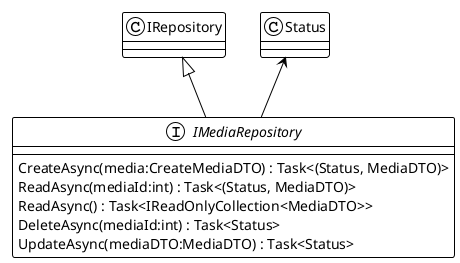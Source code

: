 @startuml
!theme plain
interface IMediaRepository {
    CreateAsync(media:CreateMediaDTO) : Task<(Status, MediaDTO)>
    ReadAsync(mediaId:int) : Task<(Status, MediaDTO)>
    ReadAsync() : Task<IReadOnlyCollection<MediaDTO>>
    DeleteAsync(mediaId:int) : Task<Status>
    UpdateAsync(mediaDTO:MediaDTO) : Task<Status>
}
IRepository <|-- IMediaRepository
Status <-- IMediaRepository
@enduml
